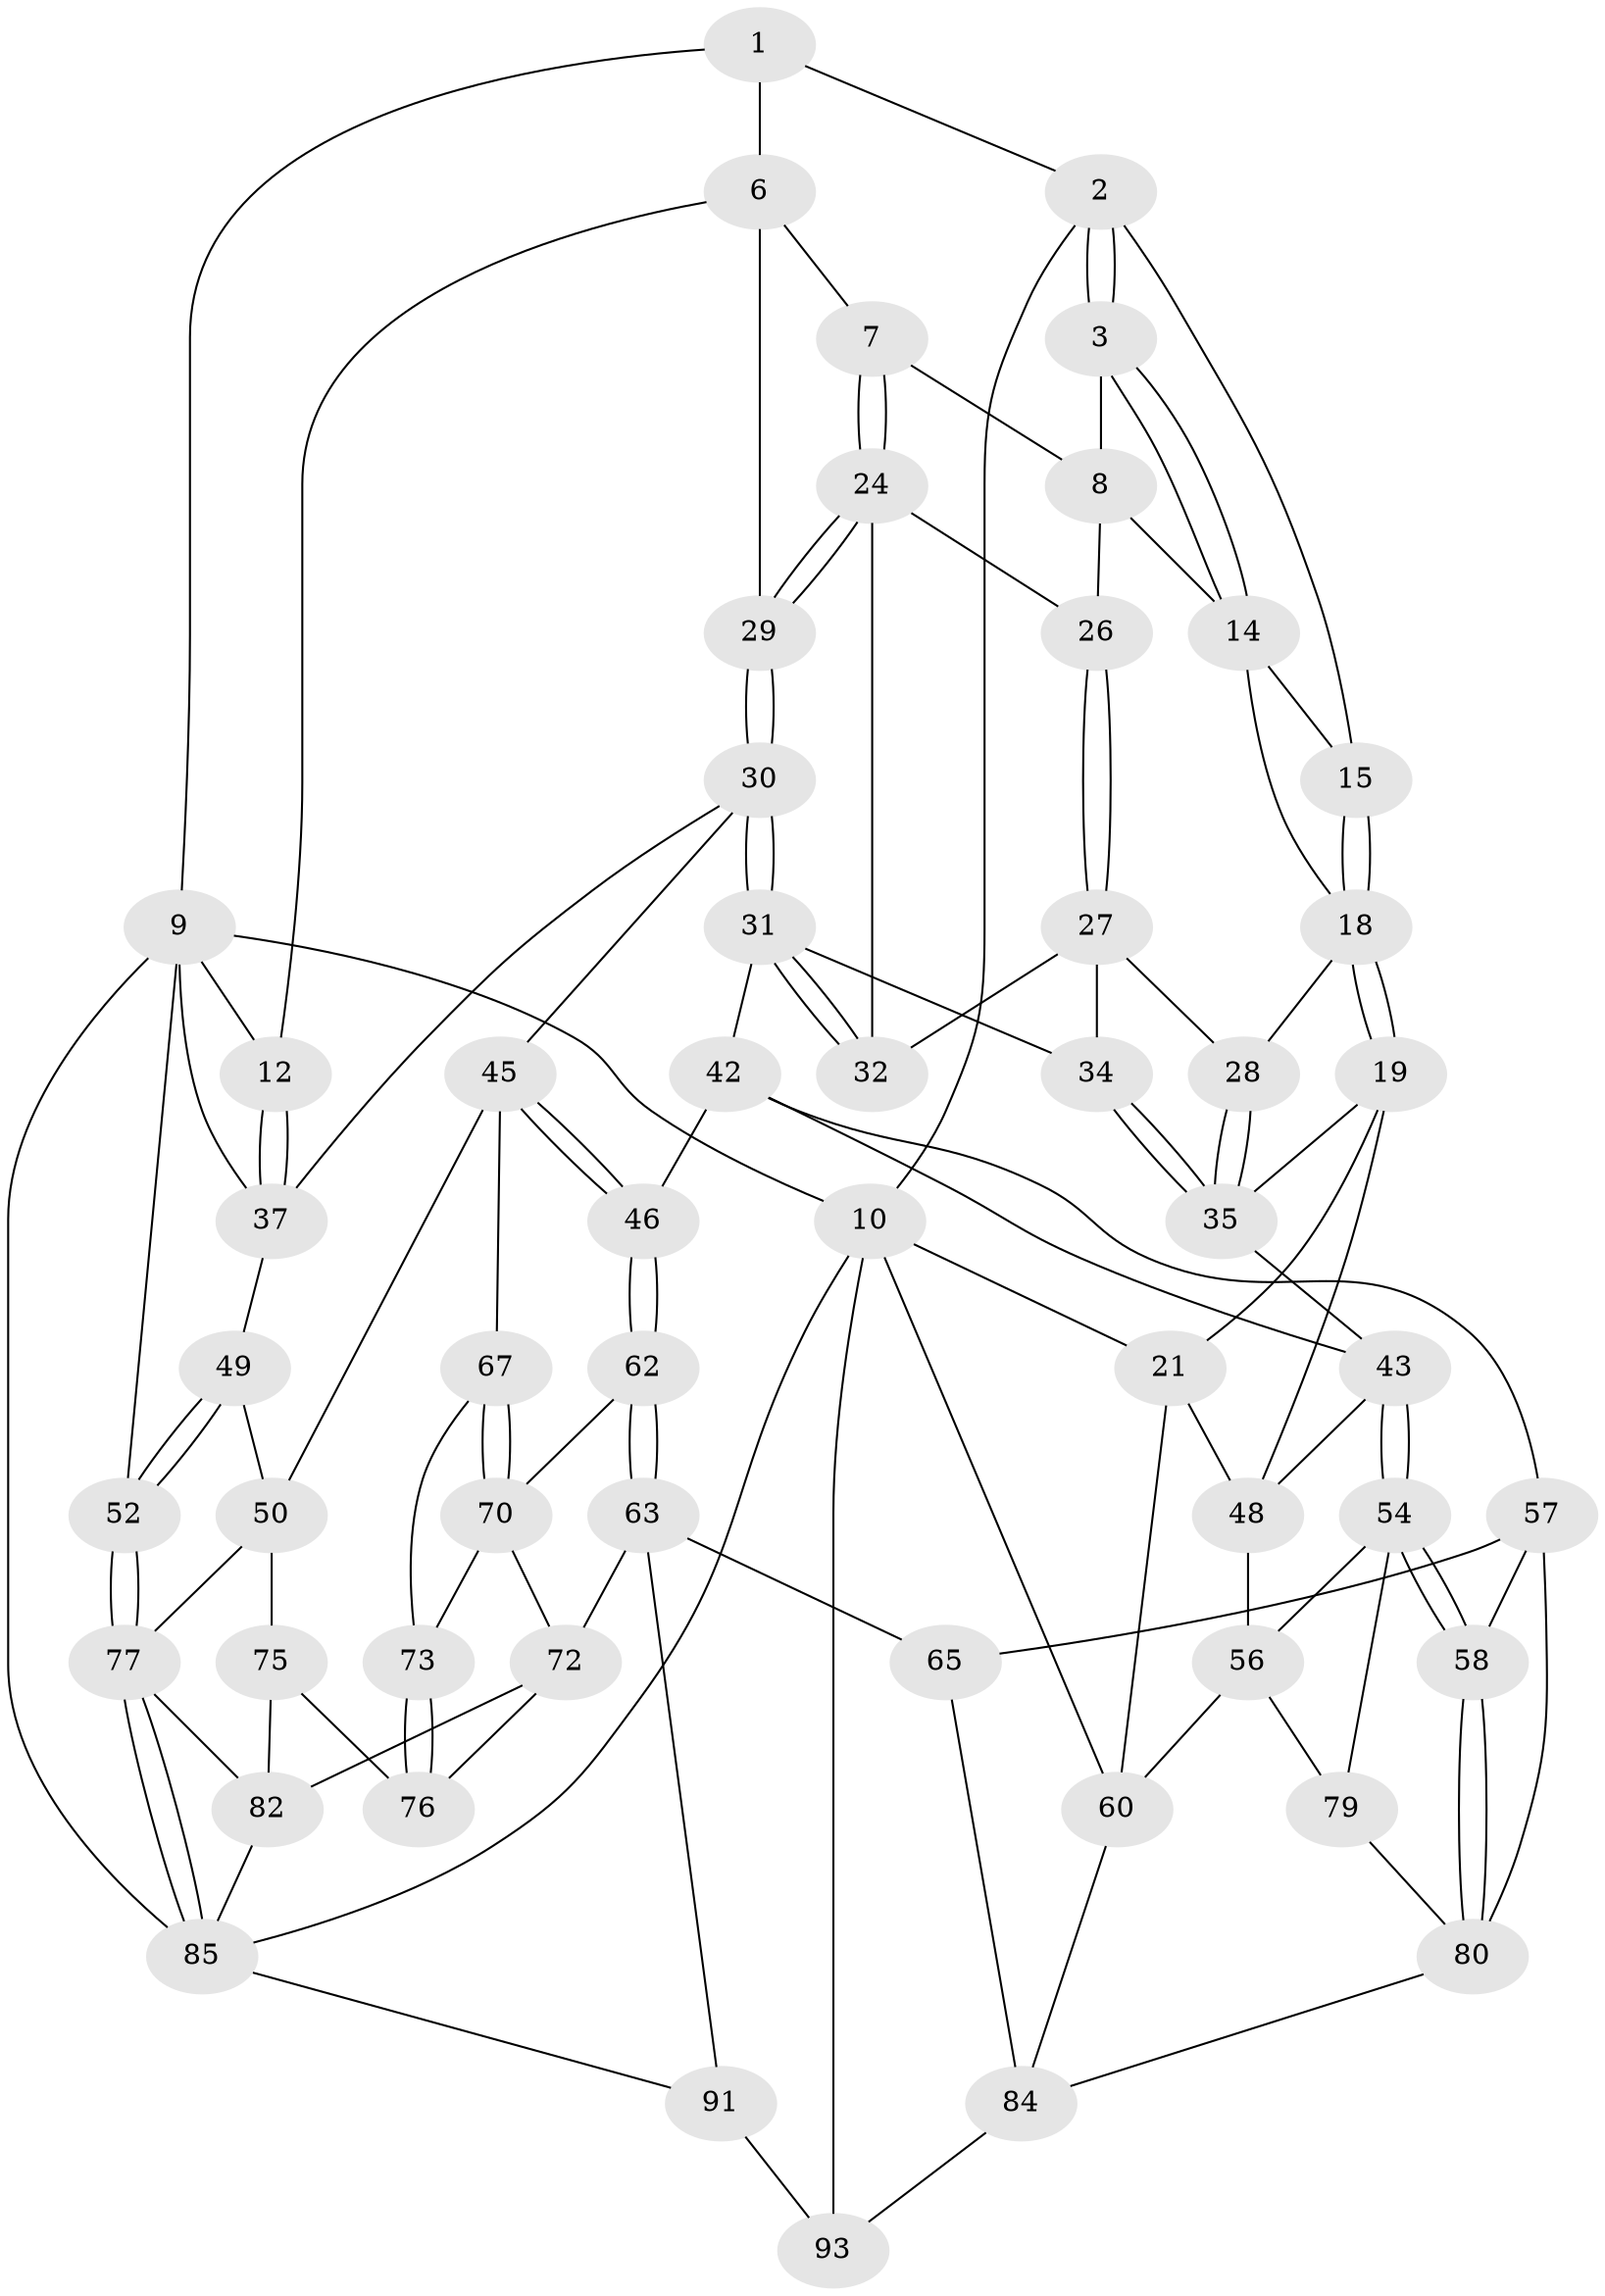 // Generated by graph-tools (version 1.1) at 2025/52/02/27/25 19:52:42]
// undirected, 55 vertices, 125 edges
graph export_dot {
graph [start="1"]
  node [color=gray90,style=filled];
  1 [pos="+0.4498832928293337+0",super="+5"];
  2 [pos="+0.0010185050789276462+0",super="+11"];
  3 [pos="+0.2936462810160688+0.1150993949085013",super="+4"];
  6 [pos="+0.594637689515578+0.12240625112904796",super="+13"];
  7 [pos="+0.4848950582579709+0.15415650774697098"];
  8 [pos="+0.44868676439843475+0.15141696578596295",super="+16"];
  9 [pos="+0.7435493404693576+0",super="+38"];
  10 [pos="+0+0",super="+88"];
  12 [pos="+0.9391417674213387+0.26077911287896405"];
  14 [pos="+0.28516845882110986+0.15980823132970037",super="+17"];
  15 [pos="+0.10595431998691023+0.13819412346026122"];
  18 [pos="+0.10330236962706695+0.3157824573562144",super="+23"];
  19 [pos="+0.058297589175201926+0.37680038897712975",super="+20"];
  21 [pos="+0+0.42507743231982187",super="+22"];
  24 [pos="+0.42168821122020567+0.2665851738384653",super="+25"];
  26 [pos="+0.3564375518607958+0.2846756342271347"];
  27 [pos="+0.3444105203259869+0.30428556467323664",super="+33"];
  28 [pos="+0.28965452227666094+0.32920977022986436"];
  29 [pos="+0.6502391821952658+0.3195524102286682"];
  30 [pos="+0.6298382827823287+0.3780518026628374",super="+41"];
  31 [pos="+0.5838452425850915+0.37887985485440107",super="+39"];
  32 [pos="+0.45225639681422347+0.3510993570565415"];
  34 [pos="+0.35975008788203783+0.45082539050104"];
  35 [pos="+0.2888817684224031+0.43537213090682336",super="+36"];
  37 [pos="+1+0.29800393250093865",super="+40"];
  42 [pos="+0.3795300176863779+0.5026620394956426",super="+47"];
  43 [pos="+0.2890119434779365+0.5783585806420456",super="+44"];
  45 [pos="+0.623355705038411+0.4941546685036476",super="+51"];
  46 [pos="+0.5405531139443946+0.6061880126493986"];
  48 [pos="+0.22776128454871686+0.5651815374329465",super="+53"];
  49 [pos="+0.8710190774308434+0.6171135533927624"];
  50 [pos="+0.8478679406065082+0.6442889495438361",super="+74"];
  52 [pos="+1+0.6062594039965663"];
  54 [pos="+0.30968403701395036+0.6908289673526852",super="+55"];
  56 [pos="+0.13827557868696885+0.6661104730586211",super="+59"];
  57 [pos="+0.49710912133491125+0.6176675415914513",super="+66"];
  58 [pos="+0.3643005816070801+0.7119569897109013"];
  60 [pos="+0.06935074669887019+0.7765741146195063",super="+61"];
  62 [pos="+0.5578985091582084+0.6375960361376326",super="+69"];
  63 [pos="+0.5648351696779231+0.8569077884784833",super="+64"];
  65 [pos="+0.46977754195545784+0.8778163525725541"];
  67 [pos="+0.6865940881669919+0.7000401499887479",super="+68"];
  70 [pos="+0.665133593100486+0.8067464825777072",super="+71"];
  72 [pos="+0.569223760982411+0.8565791449325136",super="+87"];
  73 [pos="+0.7319822145876628+0.8081750064429298"];
  75 [pos="+0.7915311006985332+0.8075264408412279",super="+83"];
  76 [pos="+0.7345051279984323+0.8109474183546975",super="+86"];
  77 [pos="+1+1",super="+78"];
  79 [pos="+0.234141377154377+0.7823054928866365"];
  80 [pos="+0.38248372110565126+0.7949451376354844",super="+81"];
  82 [pos="+0.8288947207372557+0.8712692712537403",super="+89"];
  84 [pos="+0.22277716722461105+0.9213703351388112",super="+92"];
  85 [pos="+1+1",super="+90"];
  91 [pos="+0.5548740922869161+1"];
  93 [pos="+0.15294258268272778+1"];
  1 -- 2;
  1 -- 9;
  1 -- 6;
  2 -- 3;
  2 -- 3;
  2 -- 10;
  2 -- 15;
  3 -- 14;
  3 -- 14;
  3 -- 8;
  6 -- 7;
  6 -- 12;
  6 -- 29;
  7 -- 8;
  7 -- 24;
  7 -- 24;
  8 -- 26;
  8 -- 14;
  9 -- 10;
  9 -- 12;
  9 -- 85;
  9 -- 52;
  9 -- 37;
  10 -- 93;
  10 -- 60;
  10 -- 85;
  10 -- 21;
  12 -- 37;
  12 -- 37;
  14 -- 15;
  14 -- 18;
  15 -- 18;
  15 -- 18;
  18 -- 19;
  18 -- 19;
  18 -- 28;
  19 -- 48;
  19 -- 21;
  19 -- 35;
  21 -- 60;
  21 -- 48;
  24 -- 29;
  24 -- 29;
  24 -- 32;
  24 -- 26;
  26 -- 27;
  26 -- 27;
  27 -- 28;
  27 -- 32;
  27 -- 34;
  28 -- 35;
  28 -- 35;
  29 -- 30;
  29 -- 30;
  30 -- 31;
  30 -- 31;
  30 -- 45;
  30 -- 37;
  31 -- 32;
  31 -- 32;
  31 -- 34;
  31 -- 42;
  34 -- 35;
  34 -- 35;
  35 -- 43;
  37 -- 49;
  42 -- 43;
  42 -- 57;
  42 -- 46;
  43 -- 54;
  43 -- 54;
  43 -- 48;
  45 -- 46;
  45 -- 46;
  45 -- 50;
  45 -- 67;
  46 -- 62;
  46 -- 62;
  48 -- 56;
  49 -- 50;
  49 -- 52;
  49 -- 52;
  50 -- 75;
  50 -- 77;
  52 -- 77;
  52 -- 77;
  54 -- 58;
  54 -- 58;
  54 -- 56;
  54 -- 79;
  56 -- 60;
  56 -- 79;
  57 -- 58;
  57 -- 65;
  57 -- 80;
  58 -- 80;
  58 -- 80;
  60 -- 84;
  62 -- 63;
  62 -- 63;
  62 -- 70;
  63 -- 72;
  63 -- 65;
  63 -- 91;
  65 -- 84;
  67 -- 70;
  67 -- 70;
  67 -- 73;
  70 -- 73;
  70 -- 72;
  72 -- 76;
  72 -- 82;
  73 -- 76;
  73 -- 76;
  75 -- 76 [weight=2];
  75 -- 82;
  77 -- 85;
  77 -- 85;
  77 -- 82;
  79 -- 80;
  80 -- 84;
  82 -- 85;
  84 -- 93;
  85 -- 91;
  91 -- 93;
}
